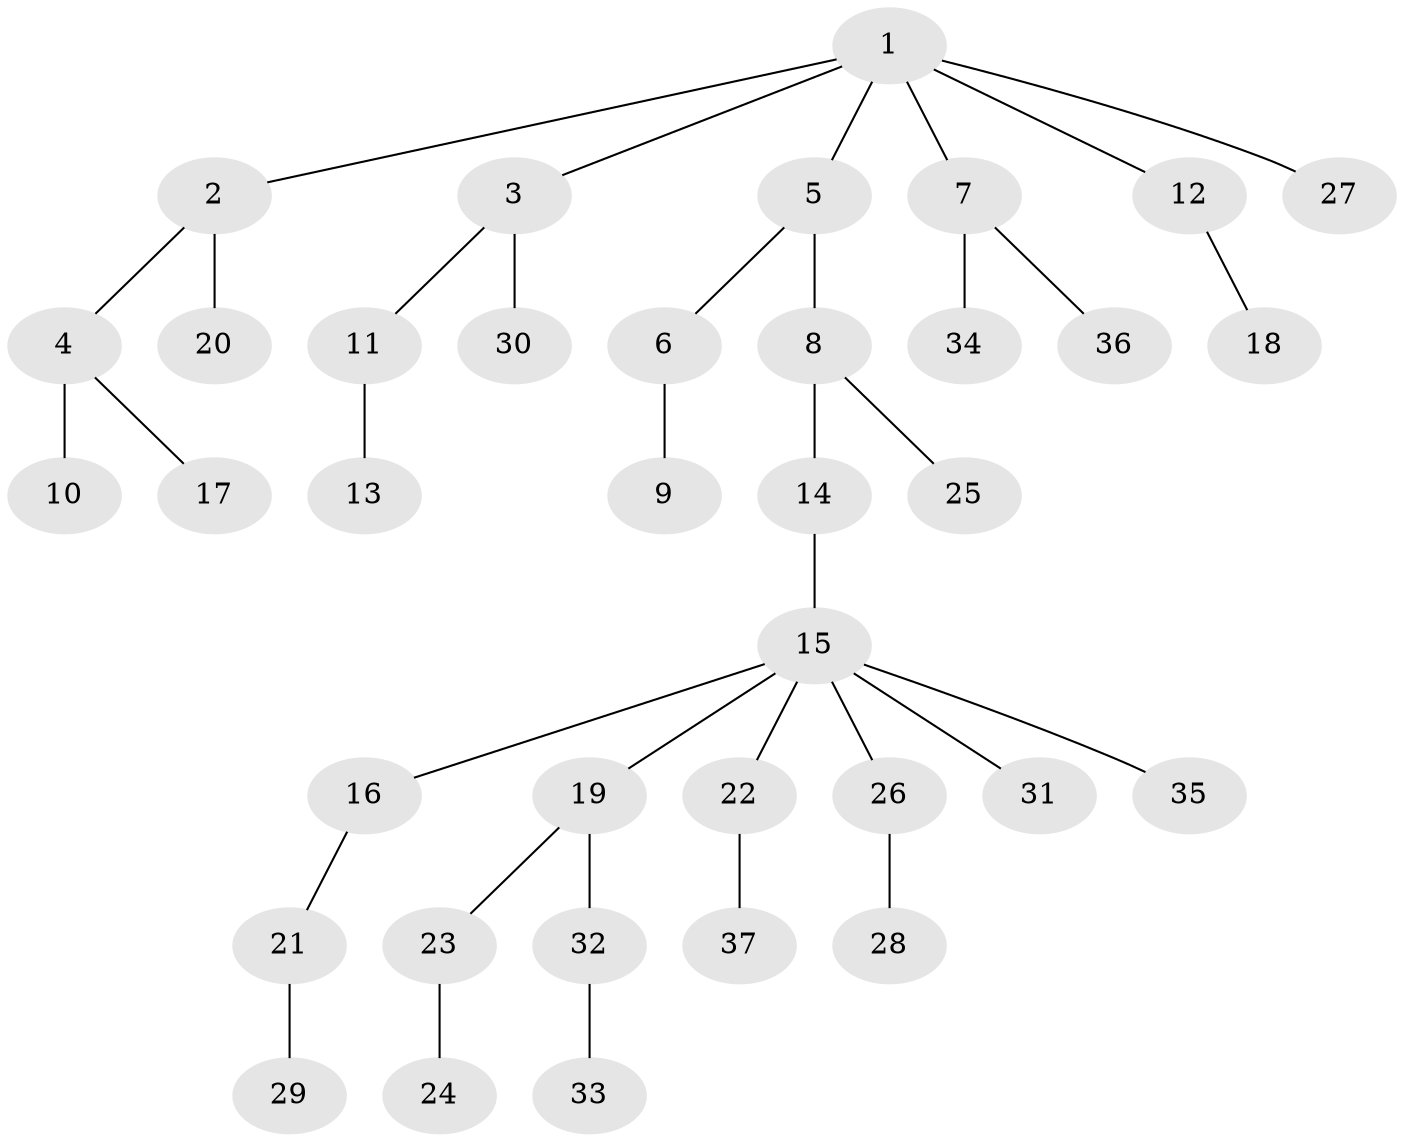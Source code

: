 // original degree distribution, {1: 0.5571428571428572, 7: 0.014285714285714285, 4: 0.07142857142857142, 6: 0.014285714285714285, 3: 0.12857142857142856, 2: 0.18571428571428572, 8: 0.014285714285714285, 5: 0.014285714285714285}
// Generated by graph-tools (version 1.1) at 2025/36/03/09/25 02:36:52]
// undirected, 37 vertices, 36 edges
graph export_dot {
graph [start="1"]
  node [color=gray90,style=filled];
  1;
  2;
  3;
  4;
  5;
  6;
  7;
  8;
  9;
  10;
  11;
  12;
  13;
  14;
  15;
  16;
  17;
  18;
  19;
  20;
  21;
  22;
  23;
  24;
  25;
  26;
  27;
  28;
  29;
  30;
  31;
  32;
  33;
  34;
  35;
  36;
  37;
  1 -- 2 [weight=1.0];
  1 -- 3 [weight=1.0];
  1 -- 5 [weight=1.0];
  1 -- 7 [weight=1.0];
  1 -- 12 [weight=1.0];
  1 -- 27 [weight=1.0];
  2 -- 4 [weight=1.0];
  2 -- 20 [weight=1.0];
  3 -- 11 [weight=1.0];
  3 -- 30 [weight=3.0];
  4 -- 10 [weight=2.0];
  4 -- 17 [weight=1.0];
  5 -- 6 [weight=1.0];
  5 -- 8 [weight=1.0];
  6 -- 9 [weight=1.0];
  7 -- 34 [weight=1.0];
  7 -- 36 [weight=1.0];
  8 -- 14 [weight=1.0];
  8 -- 25 [weight=1.0];
  11 -- 13 [weight=1.0];
  12 -- 18 [weight=2.0];
  14 -- 15 [weight=6.0];
  15 -- 16 [weight=1.0];
  15 -- 19 [weight=1.0];
  15 -- 22 [weight=1.0];
  15 -- 26 [weight=1.0];
  15 -- 31 [weight=1.0];
  15 -- 35 [weight=1.0];
  16 -- 21 [weight=1.0];
  19 -- 23 [weight=1.0];
  19 -- 32 [weight=1.0];
  21 -- 29 [weight=1.0];
  22 -- 37 [weight=1.0];
  23 -- 24 [weight=1.0];
  26 -- 28 [weight=1.0];
  32 -- 33 [weight=1.0];
}
